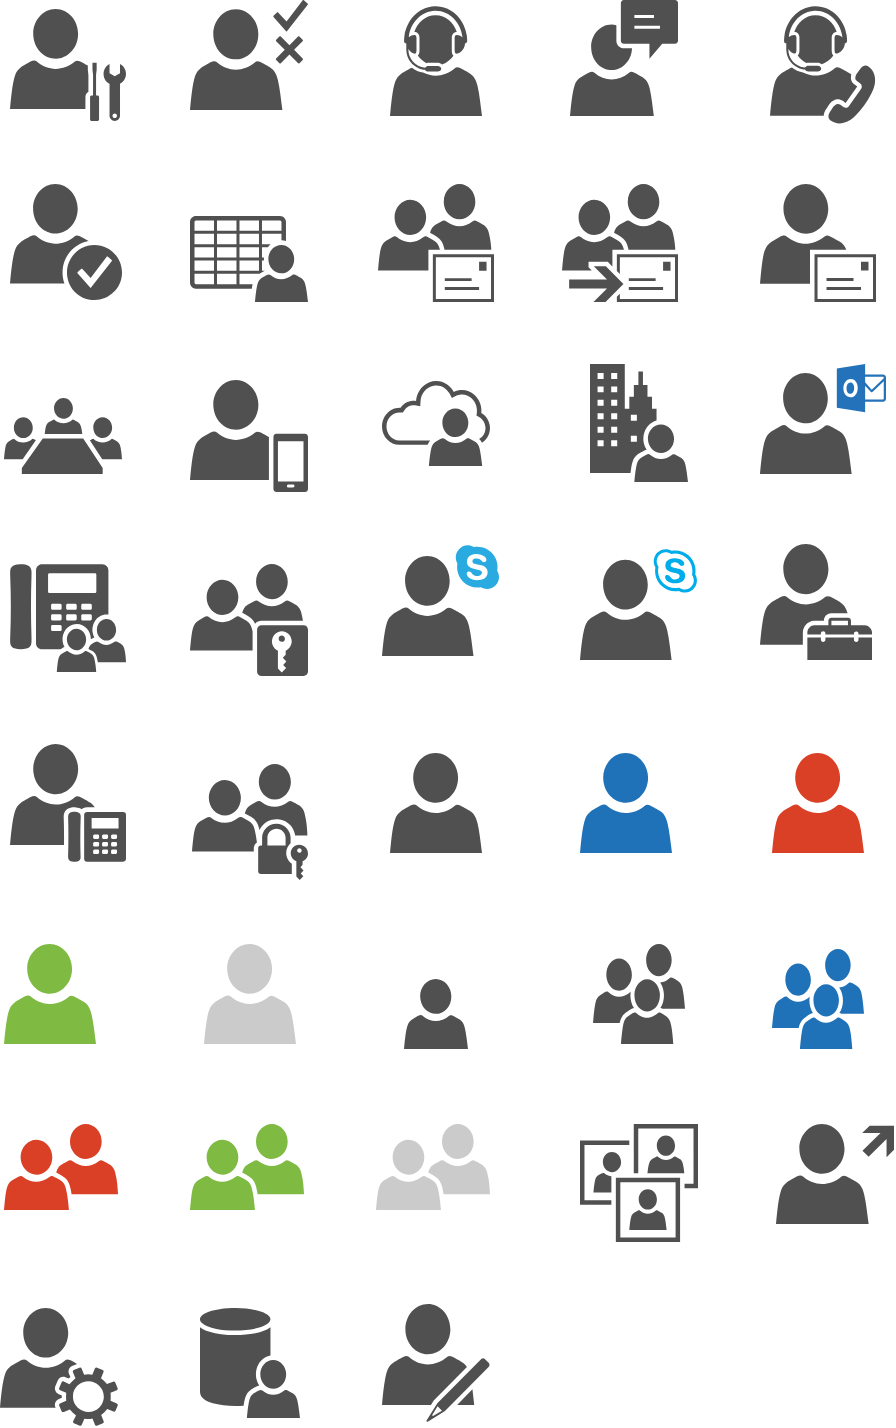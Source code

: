 <mxfile version="24.2.1" type="device">
  <diagram name="Page-1" id="5Z7APpFcgfUc6ZyuO-cr">
    <mxGraphModel dx="1914" dy="1140" grid="1" gridSize="10" guides="1" tooltips="1" connect="1" arrows="1" fold="1" page="1" pageScale="1" pageWidth="827" pageHeight="1169" math="0" shadow="0">
      <root>
        <mxCell id="0" />
        <mxCell id="1" parent="0" />
        <mxCell id="42mja_NqprVF22DPiqrY-1" value="" style="sketch=0;pointerEvents=1;shadow=0;dashed=0;html=1;strokeColor=none;fillColor=#505050;labelPosition=center;verticalLabelPosition=bottom;verticalAlign=top;outlineConnect=0;align=center;shape=mxgraph.office.users.administrator;" vertex="1" parent="1">
          <mxGeometry x="30" y="72.5" width="58" height="56" as="geometry" />
        </mxCell>
        <mxCell id="42mja_NqprVF22DPiqrY-2" value="" style="sketch=0;pointerEvents=1;shadow=0;dashed=0;html=1;strokeColor=none;fillColor=#505050;labelPosition=center;verticalLabelPosition=bottom;verticalAlign=top;outlineConnect=0;align=center;shape=mxgraph.office.users.approver;" vertex="1" parent="1">
          <mxGeometry x="120" y="68" width="59" height="55" as="geometry" />
        </mxCell>
        <mxCell id="42mja_NqprVF22DPiqrY-3" value="" style="sketch=0;pointerEvents=1;shadow=0;dashed=0;html=1;strokeColor=none;fillColor=#505050;labelPosition=center;verticalLabelPosition=bottom;verticalAlign=top;outlineConnect=0;align=center;shape=mxgraph.office.users.call_center_agent;" vertex="1" parent="1">
          <mxGeometry x="220" y="71" width="46" height="55" as="geometry" />
        </mxCell>
        <mxCell id="42mja_NqprVF22DPiqrY-4" value="" style="sketch=0;pointerEvents=1;shadow=0;dashed=0;html=1;strokeColor=none;fillColor=#505050;labelPosition=center;verticalLabelPosition=bottom;verticalAlign=top;outlineConnect=0;align=center;shape=mxgraph.office.users.communications;" vertex="1" parent="1">
          <mxGeometry x="310" y="68" width="54" height="58" as="geometry" />
        </mxCell>
        <mxCell id="42mja_NqprVF22DPiqrY-5" value="" style="sketch=0;pointerEvents=1;shadow=0;dashed=0;html=1;strokeColor=none;fillColor=#505050;labelPosition=center;verticalLabelPosition=bottom;verticalAlign=top;outlineConnect=0;align=center;shape=mxgraph.office.users.conferencing_attendant;" vertex="1" parent="1">
          <mxGeometry x="410" y="71" width="53" height="59" as="geometry" />
        </mxCell>
        <mxCell id="42mja_NqprVF22DPiqrY-6" value="" style="sketch=0;pointerEvents=1;shadow=0;dashed=0;html=1;strokeColor=none;fillColor=#505050;labelPosition=center;verticalLabelPosition=bottom;verticalAlign=top;outlineConnect=0;align=center;shape=mxgraph.office.users.credentials;" vertex="1" parent="1">
          <mxGeometry x="30" y="160" width="56" height="58" as="geometry" />
        </mxCell>
        <mxCell id="42mja_NqprVF22DPiqrY-7" value="" style="sketch=0;pointerEvents=1;shadow=0;dashed=0;html=1;strokeColor=none;fillColor=#505050;labelPosition=center;verticalLabelPosition=bottom;verticalAlign=top;outlineConnect=0;align=center;shape=mxgraph.office.users.csv_file;" vertex="1" parent="1">
          <mxGeometry x="120" y="176" width="59" height="43" as="geometry" />
        </mxCell>
        <mxCell id="42mja_NqprVF22DPiqrY-8" value="" style="sketch=0;pointerEvents=1;shadow=0;dashed=0;html=1;strokeColor=none;fillColor=#505050;labelPosition=center;verticalLabelPosition=bottom;verticalAlign=top;outlineConnect=0;align=center;shape=mxgraph.office.users.distribution_group;" vertex="1" parent="1">
          <mxGeometry x="214" y="160" width="58" height="59" as="geometry" />
        </mxCell>
        <mxCell id="42mja_NqprVF22DPiqrY-9" value="" style="sketch=0;pointerEvents=1;shadow=0;dashed=0;html=1;strokeColor=none;fillColor=#505050;labelPosition=center;verticalLabelPosition=bottom;verticalAlign=top;outlineConnect=0;align=center;shape=mxgraph.office.users.dynamic_distribution_group;" vertex="1" parent="1">
          <mxGeometry x="306" y="160" width="58" height="59" as="geometry" />
        </mxCell>
        <mxCell id="42mja_NqprVF22DPiqrY-10" value="" style="sketch=0;pointerEvents=1;shadow=0;dashed=0;html=1;strokeColor=none;fillColor=#505050;labelPosition=center;verticalLabelPosition=bottom;verticalAlign=top;outlineConnect=0;align=center;shape=mxgraph.office.users.mail_user;" vertex="1" parent="1">
          <mxGeometry x="405" y="160" width="58" height="59" as="geometry" />
        </mxCell>
        <mxCell id="42mja_NqprVF22DPiqrY-11" value="" style="sketch=0;pointerEvents=1;shadow=0;dashed=0;html=1;strokeColor=none;fillColor=#505050;labelPosition=center;verticalLabelPosition=bottom;verticalAlign=top;outlineConnect=0;align=center;shape=mxgraph.office.users.meeting;" vertex="1" parent="1">
          <mxGeometry x="27" y="267" width="59" height="38" as="geometry" />
        </mxCell>
        <mxCell id="42mja_NqprVF22DPiqrY-12" value="" style="sketch=0;pointerEvents=1;shadow=0;dashed=0;html=1;strokeColor=none;fillColor=#505050;labelPosition=center;verticalLabelPosition=bottom;verticalAlign=top;outlineConnect=0;align=center;shape=mxgraph.office.users.mobile_user;" vertex="1" parent="1">
          <mxGeometry x="120" y="258" width="59" height="56" as="geometry" />
        </mxCell>
        <mxCell id="42mja_NqprVF22DPiqrY-13" value="" style="sketch=0;pointerEvents=1;shadow=0;dashed=0;html=1;strokeColor=none;fillColor=#505050;labelPosition=center;verticalLabelPosition=bottom;verticalAlign=top;outlineConnect=0;align=center;shape=mxgraph.office.users.online_user;" vertex="1" parent="1">
          <mxGeometry x="216" y="258" width="54" height="43" as="geometry" />
        </mxCell>
        <mxCell id="42mja_NqprVF22DPiqrY-14" value="" style="sketch=0;pointerEvents=1;shadow=0;dashed=0;html=1;strokeColor=none;fillColor=#505050;labelPosition=center;verticalLabelPosition=bottom;verticalAlign=top;outlineConnect=0;align=center;shape=mxgraph.office.users.on_premises_user;" vertex="1" parent="1">
          <mxGeometry x="320" y="250" width="49" height="59" as="geometry" />
        </mxCell>
        <mxCell id="42mja_NqprVF22DPiqrY-15" value="" style="sketch=0;pointerEvents=1;shadow=0;dashed=0;html=1;strokeColor=none;fillColor=#505050;labelPosition=center;verticalLabelPosition=bottom;verticalAlign=top;outlineConnect=0;align=center;shape=mxgraph.office.users.outlook_user;" vertex="1" parent="1">
          <mxGeometry x="405" y="250" width="63" height="55" as="geometry" />
        </mxCell>
        <mxCell id="42mja_NqprVF22DPiqrY-16" value="" style="sketch=0;pointerEvents=1;shadow=0;dashed=0;html=1;strokeColor=none;fillColor=#505050;labelPosition=center;verticalLabelPosition=bottom;verticalAlign=top;outlineConnect=0;align=center;shape=mxgraph.office.users.response_group;" vertex="1" parent="1">
          <mxGeometry x="30" y="350" width="58" height="54" as="geometry" />
        </mxCell>
        <mxCell id="42mja_NqprVF22DPiqrY-17" value="" style="sketch=0;pointerEvents=1;shadow=0;dashed=0;html=1;strokeColor=none;fillColor=#505050;labelPosition=center;verticalLabelPosition=bottom;verticalAlign=top;outlineConnect=0;align=center;shape=mxgraph.office.users.role_group;" vertex="1" parent="1">
          <mxGeometry x="120" y="350" width="59" height="56" as="geometry" />
        </mxCell>
        <mxCell id="42mja_NqprVF22DPiqrY-18" value="" style="sketch=0;pointerEvents=1;shadow=0;dashed=0;html=1;strokeColor=none;fillColor=#505050;labelPosition=center;verticalLabelPosition=bottom;verticalAlign=top;outlineConnect=0;align=center;shape=mxgraph.office.users.skype_commercial_user;" vertex="1" parent="1">
          <mxGeometry x="216" y="340" width="59" height="56" as="geometry" />
        </mxCell>
        <mxCell id="42mja_NqprVF22DPiqrY-19" value="" style="sketch=0;pointerEvents=1;shadow=0;dashed=0;html=1;strokeColor=none;fillColor=#505050;labelPosition=center;verticalLabelPosition=bottom;verticalAlign=top;outlineConnect=0;align=center;shape=mxgraph.office.users.skype_for_business_user;" vertex="1" parent="1">
          <mxGeometry x="315" y="342" width="59" height="56" as="geometry" />
        </mxCell>
        <mxCell id="42mja_NqprVF22DPiqrY-20" value="" style="sketch=0;pointerEvents=1;shadow=0;dashed=0;html=1;strokeColor=none;fillColor=#505050;labelPosition=center;verticalLabelPosition=bottom;verticalAlign=top;outlineConnect=0;align=center;shape=mxgraph.office.users.tenant_admin;" vertex="1" parent="1">
          <mxGeometry x="405" y="340" width="56" height="58" as="geometry" />
        </mxCell>
        <mxCell id="42mja_NqprVF22DPiqrY-21" value="" style="sketch=0;pointerEvents=1;shadow=0;dashed=0;html=1;strokeColor=none;fillColor=#505050;labelPosition=center;verticalLabelPosition=bottom;verticalAlign=top;outlineConnect=0;align=center;shape=mxgraph.office.users.universal_security_group;" vertex="1" parent="1">
          <mxGeometry x="121" y="450" width="58" height="58" as="geometry" />
        </mxCell>
        <mxCell id="42mja_NqprVF22DPiqrY-22" value="" style="sketch=0;pointerEvents=1;shadow=0;dashed=0;html=1;strokeColor=none;fillColor=#505050;labelPosition=center;verticalLabelPosition=bottom;verticalAlign=top;outlineConnect=0;align=center;shape=mxgraph.office.users.um_enabled_user;" vertex="1" parent="1">
          <mxGeometry x="30" y="440" width="58" height="59" as="geometry" />
        </mxCell>
        <mxCell id="42mja_NqprVF22DPiqrY-23" value="" style="sketch=0;pointerEvents=1;shadow=0;dashed=0;html=1;strokeColor=none;fillColor=#505050;labelPosition=center;verticalLabelPosition=bottom;verticalAlign=top;outlineConnect=0;align=center;shape=mxgraph.office.users.user;" vertex="1" parent="1">
          <mxGeometry x="220" y="444.5" width="46" height="50" as="geometry" />
        </mxCell>
        <mxCell id="42mja_NqprVF22DPiqrY-24" value="" style="sketch=0;pointerEvents=1;shadow=0;dashed=0;html=1;strokeColor=none;labelPosition=center;verticalLabelPosition=bottom;verticalAlign=top;outlineConnect=0;align=center;shape=mxgraph.office.users.user;fillColor=#2072B8;" vertex="1" parent="1">
          <mxGeometry x="315" y="444.5" width="46" height="50" as="geometry" />
        </mxCell>
        <mxCell id="42mja_NqprVF22DPiqrY-25" value="" style="sketch=0;pointerEvents=1;shadow=0;dashed=0;html=1;strokeColor=none;labelPosition=center;verticalLabelPosition=bottom;verticalAlign=top;outlineConnect=0;align=center;shape=mxgraph.office.users.user;fillColor=#DA4026;" vertex="1" parent="1">
          <mxGeometry x="411" y="444.5" width="46" height="50" as="geometry" />
        </mxCell>
        <mxCell id="42mja_NqprVF22DPiqrY-26" value="" style="sketch=0;pointerEvents=1;shadow=0;dashed=0;html=1;strokeColor=none;labelPosition=center;verticalLabelPosition=bottom;verticalAlign=top;outlineConnect=0;align=center;shape=mxgraph.office.users.user;fillColor=#7FBA42;" vertex="1" parent="1">
          <mxGeometry x="27" y="540" width="46" height="50" as="geometry" />
        </mxCell>
        <mxCell id="42mja_NqprVF22DPiqrY-27" value="" style="sketch=0;pointerEvents=1;shadow=0;dashed=0;html=1;strokeColor=none;labelPosition=center;verticalLabelPosition=bottom;verticalAlign=top;outlineConnect=0;align=center;shape=mxgraph.office.users.user;fillColor=#CCCBCB;" vertex="1" parent="1">
          <mxGeometry x="127" y="540" width="46" height="50" as="geometry" />
        </mxCell>
        <mxCell id="42mja_NqprVF22DPiqrY-28" value="" style="sketch=0;pointerEvents=1;shadow=0;dashed=0;html=1;strokeColor=none;fillColor=#505050;labelPosition=center;verticalLabelPosition=bottom;verticalAlign=top;outlineConnect=0;align=center;shape=mxgraph.office.users.user;" vertex="1" parent="1">
          <mxGeometry x="227" y="557.5" width="32" height="35" as="geometry" />
        </mxCell>
        <mxCell id="42mja_NqprVF22DPiqrY-29" value="" style="sketch=0;pointerEvents=1;shadow=0;dashed=0;html=1;strokeColor=none;fillColor=#505050;labelPosition=center;verticalLabelPosition=bottom;verticalAlign=top;outlineConnect=0;align=center;shape=mxgraph.office.users.users;" vertex="1" parent="1">
          <mxGeometry x="321.5" y="540" width="46" height="50" as="geometry" />
        </mxCell>
        <mxCell id="42mja_NqprVF22DPiqrY-30" value="" style="sketch=0;pointerEvents=1;shadow=0;dashed=0;html=1;strokeColor=none;labelPosition=center;verticalLabelPosition=bottom;verticalAlign=top;outlineConnect=0;align=center;shape=mxgraph.office.users.users;fillColor=#2072B8;" vertex="1" parent="1">
          <mxGeometry x="411" y="542.5" width="46" height="50" as="geometry" />
        </mxCell>
        <mxCell id="42mja_NqprVF22DPiqrY-31" value="" style="sketch=0;pointerEvents=1;shadow=0;dashed=0;html=1;strokeColor=none;fillColor=#505050;labelPosition=center;verticalLabelPosition=bottom;verticalAlign=top;outlineConnect=0;align=center;shape=mxgraph.office.users.user_external;" vertex="1" parent="1">
          <mxGeometry x="413" y="630" width="59" height="50" as="geometry" />
        </mxCell>
        <mxCell id="42mja_NqprVF22DPiqrY-32" value="" style="sketch=0;pointerEvents=1;shadow=0;dashed=0;html=1;strokeColor=none;fillColor=#505050;labelPosition=center;verticalLabelPosition=bottom;verticalAlign=top;outlineConnect=0;align=center;shape=mxgraph.office.users.user_accounts;" vertex="1" parent="1">
          <mxGeometry x="315" y="630" width="59" height="59" as="geometry" />
        </mxCell>
        <mxCell id="42mja_NqprVF22DPiqrY-33" value="" style="sketch=0;pointerEvents=1;shadow=0;dashed=0;html=1;strokeColor=none;fillColor=#505050;labelPosition=center;verticalLabelPosition=bottom;verticalAlign=top;outlineConnect=0;align=center;shape=mxgraph.office.users.users_two;fillColor=#CCCBCB;" vertex="1" parent="1">
          <mxGeometry x="213" y="630" width="57" height="43" as="geometry" />
        </mxCell>
        <mxCell id="42mja_NqprVF22DPiqrY-34" value="" style="sketch=0;pointerEvents=1;shadow=0;dashed=0;html=1;strokeColor=none;fillColor=#505050;labelPosition=center;verticalLabelPosition=bottom;verticalAlign=top;outlineConnect=0;align=center;shape=mxgraph.office.users.users_two;fillColor=#7FBA42;" vertex="1" parent="1">
          <mxGeometry x="120" y="630" width="57" height="43" as="geometry" />
        </mxCell>
        <mxCell id="42mja_NqprVF22DPiqrY-35" value="" style="sketch=0;pointerEvents=1;shadow=0;dashed=0;html=1;strokeColor=none;fillColor=#505050;labelPosition=center;verticalLabelPosition=bottom;verticalAlign=top;outlineConnect=0;align=center;shape=mxgraph.office.users.users_two;fillColor=#DA4026;" vertex="1" parent="1">
          <mxGeometry x="27" y="630" width="57" height="43" as="geometry" />
        </mxCell>
        <mxCell id="42mja_NqprVF22DPiqrY-36" value="" style="sketch=0;pointerEvents=1;shadow=0;dashed=0;html=1;strokeColor=none;fillColor=#505050;labelPosition=center;verticalLabelPosition=bottom;verticalAlign=top;outlineConnect=0;align=center;shape=mxgraph.office.users.user_services;" vertex="1" parent="1">
          <mxGeometry x="25" y="722" width="59" height="59" as="geometry" />
        </mxCell>
        <mxCell id="42mja_NqprVF22DPiqrY-37" value="" style="sketch=0;pointerEvents=1;shadow=0;dashed=0;html=1;strokeColor=none;fillColor=#505050;labelPosition=center;verticalLabelPosition=bottom;verticalAlign=top;outlineConnect=0;align=center;shape=mxgraph.office.users.user_store;" vertex="1" parent="1">
          <mxGeometry x="125" y="722" width="50" height="55" as="geometry" />
        </mxCell>
        <mxCell id="42mja_NqprVF22DPiqrY-38" value="" style="sketch=0;pointerEvents=1;shadow=0;dashed=0;html=1;strokeColor=none;fillColor=#505050;labelPosition=center;verticalLabelPosition=bottom;verticalAlign=top;outlineConnect=0;align=center;shape=mxgraph.office.users.writer;" vertex="1" parent="1">
          <mxGeometry x="216" y="720" width="54" height="59" as="geometry" />
        </mxCell>
      </root>
    </mxGraphModel>
  </diagram>
</mxfile>
